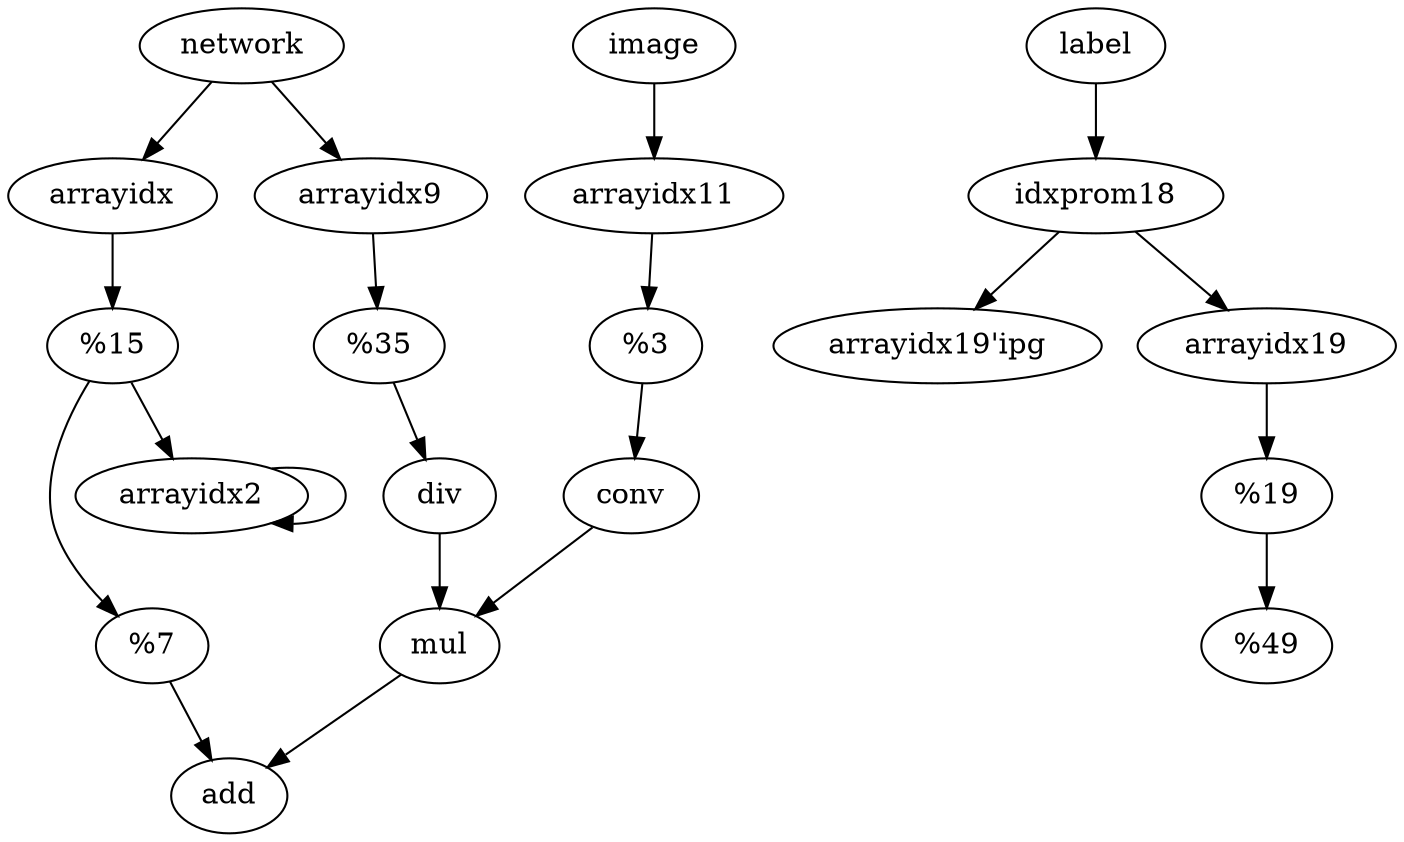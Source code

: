 digraph G {
		"%4" -> "conv"
		"%2" -> "add"
		"idxprom18" -> "arrayidx19'ipg"
		"idxprom18" -> "arrayidx19"
		"arrayidx" -> "%1"
		"arrayidx19" -> "%21"
		"div" -> "mul"
		"image" -> "arrayidx11"
		"network" -> "arrayidx9"
		"network" -> "arrayidx"
		"label" -> "idxprom18"
		"arrayidx11" -> "%4"
		"arrayidx9" -> "%3"
		"%1" -> "%2"
		"%1" -> "arrayidx2"
		"conv" -> "mul"
		"%3" -> "div"
		"arrayidx2" -> "arrayidx2"
		"%21" -> "%22"
		"mul" -> "add"
}

